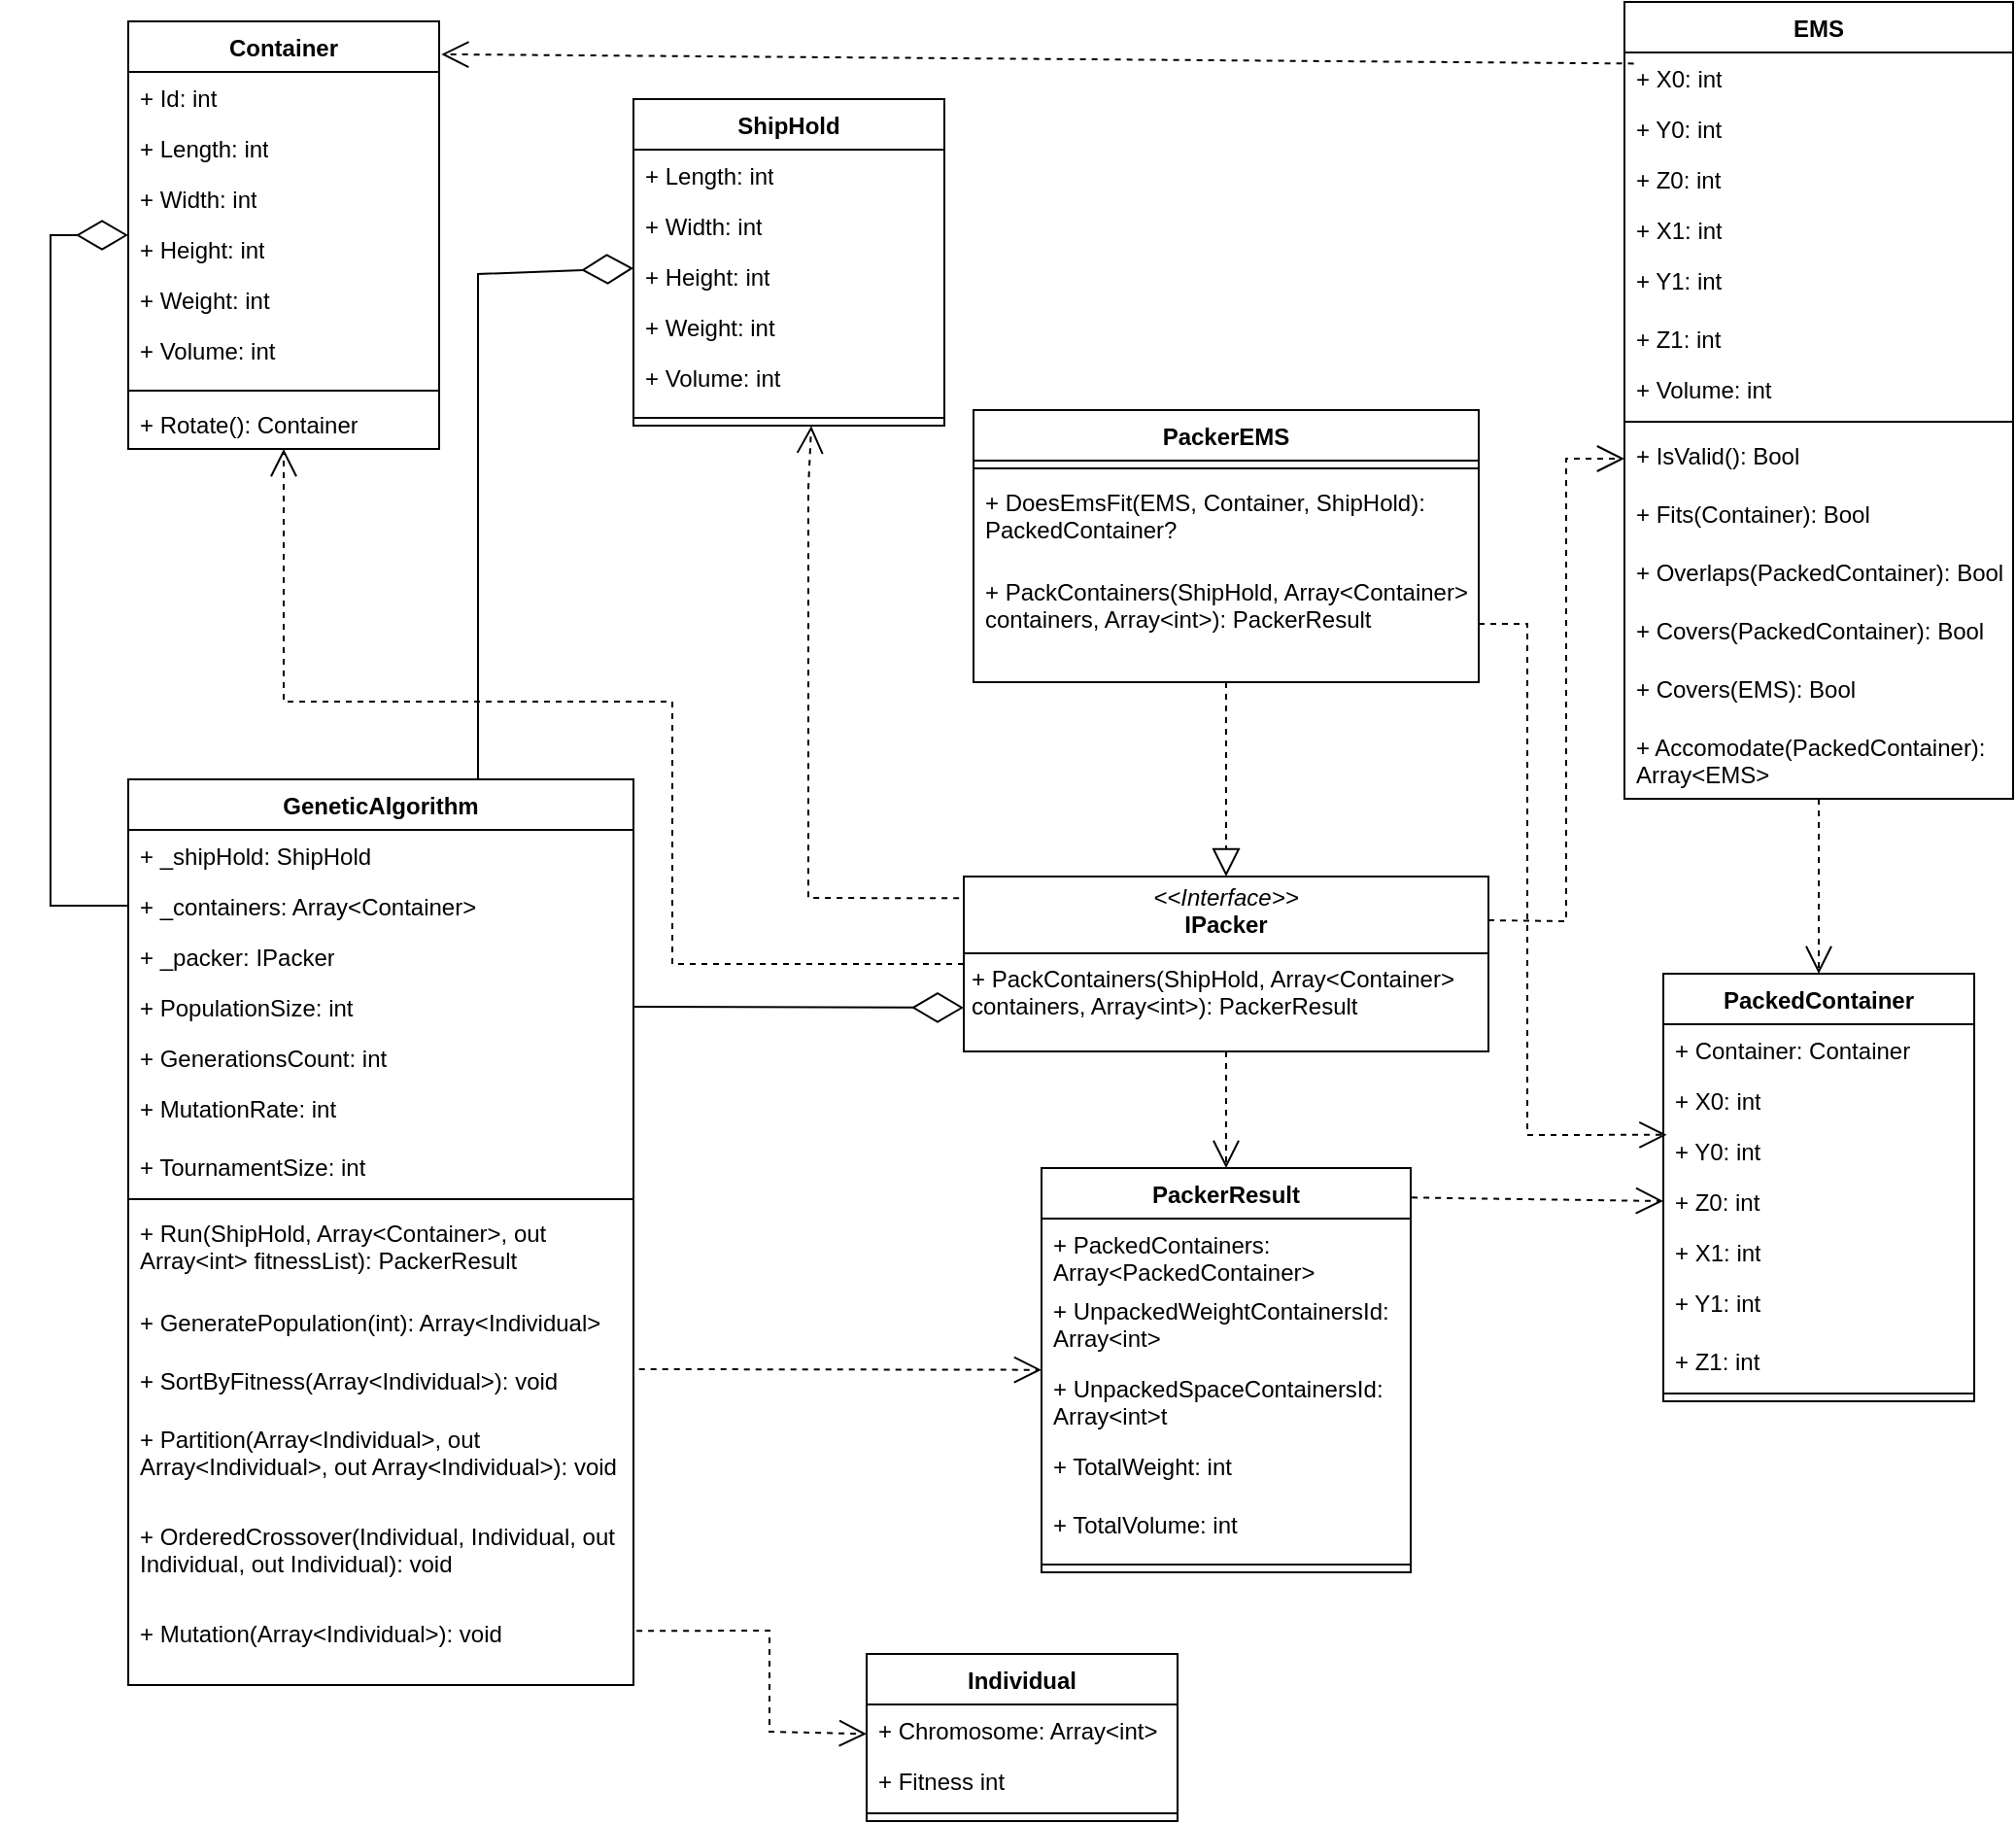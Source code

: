 <mxfile version="27.0.9">
  <diagram name="Страница — 1" id="rZgEU6Oxb_jQ2EEfX17r">
    <mxGraphModel dx="557" dy="1999" grid="1" gridSize="10" guides="1" tooltips="1" connect="1" arrows="1" fold="1" page="1" pageScale="1" pageWidth="827" pageHeight="1169" math="0" shadow="0">
      <root>
        <mxCell id="0" />
        <mxCell id="1" parent="0" />
        <mxCell id="XDgx9iKS9JSXJBqeUjqj-1" value="ShipHold" style="swimlane;fontStyle=1;align=center;verticalAlign=top;childLayout=stackLayout;horizontal=1;startSize=26;horizontalStack=0;resizeParent=1;resizeParentMax=0;resizeLast=0;collapsible=1;marginBottom=0;whiteSpace=wrap;html=1;" vertex="1" parent="1">
          <mxGeometry x="1410" y="-230" width="160" height="168" as="geometry" />
        </mxCell>
        <mxCell id="XDgx9iKS9JSXJBqeUjqj-2" value="+ Length: int" style="text;strokeColor=none;fillColor=none;align=left;verticalAlign=top;spacingLeft=4;spacingRight=4;overflow=hidden;rotatable=0;points=[[0,0.5],[1,0.5]];portConstraint=eastwest;whiteSpace=wrap;html=1;" vertex="1" parent="XDgx9iKS9JSXJBqeUjqj-1">
          <mxGeometry y="26" width="160" height="26" as="geometry" />
        </mxCell>
        <mxCell id="XDgx9iKS9JSXJBqeUjqj-15" value="+ Width: int" style="text;strokeColor=none;fillColor=none;align=left;verticalAlign=top;spacingLeft=4;spacingRight=4;overflow=hidden;rotatable=0;points=[[0,0.5],[1,0.5]];portConstraint=eastwest;whiteSpace=wrap;html=1;" vertex="1" parent="XDgx9iKS9JSXJBqeUjqj-1">
          <mxGeometry y="52" width="160" height="26" as="geometry" />
        </mxCell>
        <mxCell id="XDgx9iKS9JSXJBqeUjqj-16" value="+ Height: int" style="text;strokeColor=none;fillColor=none;align=left;verticalAlign=top;spacingLeft=4;spacingRight=4;overflow=hidden;rotatable=0;points=[[0,0.5],[1,0.5]];portConstraint=eastwest;whiteSpace=wrap;html=1;" vertex="1" parent="XDgx9iKS9JSXJBqeUjqj-1">
          <mxGeometry y="78" width="160" height="26" as="geometry" />
        </mxCell>
        <mxCell id="XDgx9iKS9JSXJBqeUjqj-18" value="+ Weight: int" style="text;strokeColor=none;fillColor=none;align=left;verticalAlign=top;spacingLeft=4;spacingRight=4;overflow=hidden;rotatable=0;points=[[0,0.5],[1,0.5]];portConstraint=eastwest;whiteSpace=wrap;html=1;" vertex="1" parent="XDgx9iKS9JSXJBqeUjqj-1">
          <mxGeometry y="104" width="160" height="26" as="geometry" />
        </mxCell>
        <mxCell id="XDgx9iKS9JSXJBqeUjqj-17" value="+ Volume: int" style="text;strokeColor=none;fillColor=none;align=left;verticalAlign=top;spacingLeft=4;spacingRight=4;overflow=hidden;rotatable=0;points=[[0,0.5],[1,0.5]];portConstraint=eastwest;whiteSpace=wrap;html=1;" vertex="1" parent="XDgx9iKS9JSXJBqeUjqj-1">
          <mxGeometry y="130" width="160" height="30" as="geometry" />
        </mxCell>
        <mxCell id="XDgx9iKS9JSXJBqeUjqj-3" value="" style="line;strokeWidth=1;fillColor=none;align=left;verticalAlign=middle;spacingTop=-1;spacingLeft=3;spacingRight=3;rotatable=0;labelPosition=right;points=[];portConstraint=eastwest;strokeColor=inherit;" vertex="1" parent="XDgx9iKS9JSXJBqeUjqj-1">
          <mxGeometry y="160" width="160" height="8" as="geometry" />
        </mxCell>
        <mxCell id="XDgx9iKS9JSXJBqeUjqj-19" value="Container" style="swimlane;fontStyle=1;align=center;verticalAlign=top;childLayout=stackLayout;horizontal=1;startSize=26;horizontalStack=0;resizeParent=1;resizeParentMax=0;resizeLast=0;collapsible=1;marginBottom=0;whiteSpace=wrap;html=1;" vertex="1" parent="1">
          <mxGeometry x="1150" y="-270" width="160" height="220" as="geometry" />
        </mxCell>
        <mxCell id="XDgx9iKS9JSXJBqeUjqj-27" value="+ Id: int" style="text;strokeColor=none;fillColor=none;align=left;verticalAlign=top;spacingLeft=4;spacingRight=4;overflow=hidden;rotatable=0;points=[[0,0.5],[1,0.5]];portConstraint=eastwest;whiteSpace=wrap;html=1;" vertex="1" parent="XDgx9iKS9JSXJBqeUjqj-19">
          <mxGeometry y="26" width="160" height="26" as="geometry" />
        </mxCell>
        <mxCell id="XDgx9iKS9JSXJBqeUjqj-20" value="+ Length: int" style="text;strokeColor=none;fillColor=none;align=left;verticalAlign=top;spacingLeft=4;spacingRight=4;overflow=hidden;rotatable=0;points=[[0,0.5],[1,0.5]];portConstraint=eastwest;whiteSpace=wrap;html=1;" vertex="1" parent="XDgx9iKS9JSXJBqeUjqj-19">
          <mxGeometry y="52" width="160" height="26" as="geometry" />
        </mxCell>
        <mxCell id="XDgx9iKS9JSXJBqeUjqj-21" value="+ Width: int" style="text;strokeColor=none;fillColor=none;align=left;verticalAlign=top;spacingLeft=4;spacingRight=4;overflow=hidden;rotatable=0;points=[[0,0.5],[1,0.5]];portConstraint=eastwest;whiteSpace=wrap;html=1;" vertex="1" parent="XDgx9iKS9JSXJBqeUjqj-19">
          <mxGeometry y="78" width="160" height="26" as="geometry" />
        </mxCell>
        <mxCell id="XDgx9iKS9JSXJBqeUjqj-22" value="+ Height: int" style="text;strokeColor=none;fillColor=none;align=left;verticalAlign=top;spacingLeft=4;spacingRight=4;overflow=hidden;rotatable=0;points=[[0,0.5],[1,0.5]];portConstraint=eastwest;whiteSpace=wrap;html=1;" vertex="1" parent="XDgx9iKS9JSXJBqeUjqj-19">
          <mxGeometry y="104" width="160" height="26" as="geometry" />
        </mxCell>
        <mxCell id="XDgx9iKS9JSXJBqeUjqj-23" value="+ Weight: int" style="text;strokeColor=none;fillColor=none;align=left;verticalAlign=top;spacingLeft=4;spacingRight=4;overflow=hidden;rotatable=0;points=[[0,0.5],[1,0.5]];portConstraint=eastwest;whiteSpace=wrap;html=1;" vertex="1" parent="XDgx9iKS9JSXJBqeUjqj-19">
          <mxGeometry y="130" width="160" height="26" as="geometry" />
        </mxCell>
        <mxCell id="XDgx9iKS9JSXJBqeUjqj-24" value="+ Volume: int" style="text;strokeColor=none;fillColor=none;align=left;verticalAlign=top;spacingLeft=4;spacingRight=4;overflow=hidden;rotatable=0;points=[[0,0.5],[1,0.5]];portConstraint=eastwest;whiteSpace=wrap;html=1;" vertex="1" parent="XDgx9iKS9JSXJBqeUjqj-19">
          <mxGeometry y="156" width="160" height="30" as="geometry" />
        </mxCell>
        <mxCell id="XDgx9iKS9JSXJBqeUjqj-25" value="" style="line;strokeWidth=1;fillColor=none;align=left;verticalAlign=middle;spacingTop=-1;spacingLeft=3;spacingRight=3;rotatable=0;labelPosition=right;points=[];portConstraint=eastwest;strokeColor=inherit;" vertex="1" parent="XDgx9iKS9JSXJBqeUjqj-19">
          <mxGeometry y="186" width="160" height="8" as="geometry" />
        </mxCell>
        <mxCell id="XDgx9iKS9JSXJBqeUjqj-26" value="+ Rotate(): Container" style="text;strokeColor=none;fillColor=none;align=left;verticalAlign=top;spacingLeft=4;spacingRight=4;overflow=hidden;rotatable=0;points=[[0,0.5],[1,0.5]];portConstraint=eastwest;whiteSpace=wrap;html=1;" vertex="1" parent="XDgx9iKS9JSXJBqeUjqj-19">
          <mxGeometry y="194" width="160" height="26" as="geometry" />
        </mxCell>
        <mxCell id="XDgx9iKS9JSXJBqeUjqj-28" value="Individual" style="swimlane;fontStyle=1;align=center;verticalAlign=top;childLayout=stackLayout;horizontal=1;startSize=26;horizontalStack=0;resizeParent=1;resizeParentMax=0;resizeLast=0;collapsible=1;marginBottom=0;whiteSpace=wrap;html=1;" vertex="1" parent="1">
          <mxGeometry x="1530" y="570" width="160" height="86" as="geometry" />
        </mxCell>
        <mxCell id="XDgx9iKS9JSXJBqeUjqj-29" value="+ Chromosome: Array&amp;lt;int&amp;gt;" style="text;strokeColor=none;fillColor=none;align=left;verticalAlign=top;spacingLeft=4;spacingRight=4;overflow=hidden;rotatable=0;points=[[0,0.5],[1,0.5]];portConstraint=eastwest;whiteSpace=wrap;html=1;" vertex="1" parent="XDgx9iKS9JSXJBqeUjqj-28">
          <mxGeometry y="26" width="160" height="26" as="geometry" />
        </mxCell>
        <mxCell id="XDgx9iKS9JSXJBqeUjqj-30" value="+ Fitness int" style="text;strokeColor=none;fillColor=none;align=left;verticalAlign=top;spacingLeft=4;spacingRight=4;overflow=hidden;rotatable=0;points=[[0,0.5],[1,0.5]];portConstraint=eastwest;whiteSpace=wrap;html=1;" vertex="1" parent="XDgx9iKS9JSXJBqeUjqj-28">
          <mxGeometry y="52" width="160" height="26" as="geometry" />
        </mxCell>
        <mxCell id="XDgx9iKS9JSXJBqeUjqj-34" value="" style="line;strokeWidth=1;fillColor=none;align=left;verticalAlign=middle;spacingTop=-1;spacingLeft=3;spacingRight=3;rotatable=0;labelPosition=right;points=[];portConstraint=eastwest;strokeColor=inherit;" vertex="1" parent="XDgx9iKS9JSXJBqeUjqj-28">
          <mxGeometry y="78" width="160" height="8" as="geometry" />
        </mxCell>
        <mxCell id="XDgx9iKS9JSXJBqeUjqj-36" value="PackedContainer" style="swimlane;fontStyle=1;align=center;verticalAlign=top;childLayout=stackLayout;horizontal=1;startSize=26;horizontalStack=0;resizeParent=1;resizeParentMax=0;resizeLast=0;collapsible=1;marginBottom=0;whiteSpace=wrap;html=1;" vertex="1" parent="1">
          <mxGeometry x="1940" y="220" width="160" height="220" as="geometry" />
        </mxCell>
        <mxCell id="XDgx9iKS9JSXJBqeUjqj-37" value="+ Container: Container" style="text;strokeColor=none;fillColor=none;align=left;verticalAlign=top;spacingLeft=4;spacingRight=4;overflow=hidden;rotatable=0;points=[[0,0.5],[1,0.5]];portConstraint=eastwest;whiteSpace=wrap;html=1;" vertex="1" parent="XDgx9iKS9JSXJBqeUjqj-36">
          <mxGeometry y="26" width="160" height="26" as="geometry" />
        </mxCell>
        <mxCell id="XDgx9iKS9JSXJBqeUjqj-38" value="+ X0: int" style="text;strokeColor=none;fillColor=none;align=left;verticalAlign=top;spacingLeft=4;spacingRight=4;overflow=hidden;rotatable=0;points=[[0,0.5],[1,0.5]];portConstraint=eastwest;whiteSpace=wrap;html=1;" vertex="1" parent="XDgx9iKS9JSXJBqeUjqj-36">
          <mxGeometry y="52" width="160" height="26" as="geometry" />
        </mxCell>
        <mxCell id="XDgx9iKS9JSXJBqeUjqj-39" value="+ Y0: int" style="text;strokeColor=none;fillColor=none;align=left;verticalAlign=top;spacingLeft=4;spacingRight=4;overflow=hidden;rotatable=0;points=[[0,0.5],[1,0.5]];portConstraint=eastwest;whiteSpace=wrap;html=1;" vertex="1" parent="XDgx9iKS9JSXJBqeUjqj-36">
          <mxGeometry y="78" width="160" height="26" as="geometry" />
        </mxCell>
        <mxCell id="XDgx9iKS9JSXJBqeUjqj-40" value="+ Z0: int" style="text;strokeColor=none;fillColor=none;align=left;verticalAlign=top;spacingLeft=4;spacingRight=4;overflow=hidden;rotatable=0;points=[[0,0.5],[1,0.5]];portConstraint=eastwest;whiteSpace=wrap;html=1;" vertex="1" parent="XDgx9iKS9JSXJBqeUjqj-36">
          <mxGeometry y="104" width="160" height="26" as="geometry" />
        </mxCell>
        <mxCell id="XDgx9iKS9JSXJBqeUjqj-41" value="+ X1: int" style="text;strokeColor=none;fillColor=none;align=left;verticalAlign=top;spacingLeft=4;spacingRight=4;overflow=hidden;rotatable=0;points=[[0,0.5],[1,0.5]];portConstraint=eastwest;whiteSpace=wrap;html=1;" vertex="1" parent="XDgx9iKS9JSXJBqeUjqj-36">
          <mxGeometry y="130" width="160" height="26" as="geometry" />
        </mxCell>
        <mxCell id="XDgx9iKS9JSXJBqeUjqj-42" value="+ Y1: int" style="text;strokeColor=none;fillColor=none;align=left;verticalAlign=top;spacingLeft=4;spacingRight=4;overflow=hidden;rotatable=0;points=[[0,0.5],[1,0.5]];portConstraint=eastwest;whiteSpace=wrap;html=1;" vertex="1" parent="XDgx9iKS9JSXJBqeUjqj-36">
          <mxGeometry y="156" width="160" height="30" as="geometry" />
        </mxCell>
        <mxCell id="XDgx9iKS9JSXJBqeUjqj-45" value="+ Z1: int" style="text;strokeColor=none;fillColor=none;align=left;verticalAlign=top;spacingLeft=4;spacingRight=4;overflow=hidden;rotatable=0;points=[[0,0.5],[1,0.5]];portConstraint=eastwest;whiteSpace=wrap;html=1;" vertex="1" parent="XDgx9iKS9JSXJBqeUjqj-36">
          <mxGeometry y="186" width="160" height="26" as="geometry" />
        </mxCell>
        <mxCell id="XDgx9iKS9JSXJBqeUjqj-43" value="" style="line;strokeWidth=1;fillColor=none;align=left;verticalAlign=middle;spacingTop=-1;spacingLeft=3;spacingRight=3;rotatable=0;labelPosition=right;points=[];portConstraint=eastwest;strokeColor=inherit;" vertex="1" parent="XDgx9iKS9JSXJBqeUjqj-36">
          <mxGeometry y="212" width="160" height="8" as="geometry" />
        </mxCell>
        <mxCell id="XDgx9iKS9JSXJBqeUjqj-46" value="EMS" style="swimlane;fontStyle=1;align=center;verticalAlign=top;childLayout=stackLayout;horizontal=1;startSize=26;horizontalStack=0;resizeParent=1;resizeParentMax=0;resizeLast=0;collapsible=1;marginBottom=0;whiteSpace=wrap;html=1;" vertex="1" parent="1">
          <mxGeometry x="1920" y="-280" width="200" height="410" as="geometry" />
        </mxCell>
        <mxCell id="XDgx9iKS9JSXJBqeUjqj-48" value="+ X0: int" style="text;strokeColor=none;fillColor=none;align=left;verticalAlign=top;spacingLeft=4;spacingRight=4;overflow=hidden;rotatable=0;points=[[0,0.5],[1,0.5]];portConstraint=eastwest;whiteSpace=wrap;html=1;" vertex="1" parent="XDgx9iKS9JSXJBqeUjqj-46">
          <mxGeometry y="26" width="200" height="26" as="geometry" />
        </mxCell>
        <mxCell id="XDgx9iKS9JSXJBqeUjqj-49" value="+ Y0: int" style="text;strokeColor=none;fillColor=none;align=left;verticalAlign=top;spacingLeft=4;spacingRight=4;overflow=hidden;rotatable=0;points=[[0,0.5],[1,0.5]];portConstraint=eastwest;whiteSpace=wrap;html=1;" vertex="1" parent="XDgx9iKS9JSXJBqeUjqj-46">
          <mxGeometry y="52" width="200" height="26" as="geometry" />
        </mxCell>
        <mxCell id="XDgx9iKS9JSXJBqeUjqj-50" value="+ Z0: int" style="text;strokeColor=none;fillColor=none;align=left;verticalAlign=top;spacingLeft=4;spacingRight=4;overflow=hidden;rotatable=0;points=[[0,0.5],[1,0.5]];portConstraint=eastwest;whiteSpace=wrap;html=1;" vertex="1" parent="XDgx9iKS9JSXJBqeUjqj-46">
          <mxGeometry y="78" width="200" height="26" as="geometry" />
        </mxCell>
        <mxCell id="XDgx9iKS9JSXJBqeUjqj-51" value="+ X1: int" style="text;strokeColor=none;fillColor=none;align=left;verticalAlign=top;spacingLeft=4;spacingRight=4;overflow=hidden;rotatable=0;points=[[0,0.5],[1,0.5]];portConstraint=eastwest;whiteSpace=wrap;html=1;" vertex="1" parent="XDgx9iKS9JSXJBqeUjqj-46">
          <mxGeometry y="104" width="200" height="26" as="geometry" />
        </mxCell>
        <mxCell id="XDgx9iKS9JSXJBqeUjqj-52" value="+ Y1: int" style="text;strokeColor=none;fillColor=none;align=left;verticalAlign=top;spacingLeft=4;spacingRight=4;overflow=hidden;rotatable=0;points=[[0,0.5],[1,0.5]];portConstraint=eastwest;whiteSpace=wrap;html=1;" vertex="1" parent="XDgx9iKS9JSXJBqeUjqj-46">
          <mxGeometry y="130" width="200" height="30" as="geometry" />
        </mxCell>
        <mxCell id="XDgx9iKS9JSXJBqeUjqj-53" value="+ Z1: int" style="text;strokeColor=none;fillColor=none;align=left;verticalAlign=top;spacingLeft=4;spacingRight=4;overflow=hidden;rotatable=0;points=[[0,0.5],[1,0.5]];portConstraint=eastwest;whiteSpace=wrap;html=1;" vertex="1" parent="XDgx9iKS9JSXJBqeUjqj-46">
          <mxGeometry y="160" width="200" height="26" as="geometry" />
        </mxCell>
        <mxCell id="XDgx9iKS9JSXJBqeUjqj-47" value="+ Volume: int" style="text;strokeColor=none;fillColor=none;align=left;verticalAlign=top;spacingLeft=4;spacingRight=4;overflow=hidden;rotatable=0;points=[[0,0.5],[1,0.5]];portConstraint=eastwest;whiteSpace=wrap;html=1;" vertex="1" parent="XDgx9iKS9JSXJBqeUjqj-46">
          <mxGeometry y="186" width="200" height="26" as="geometry" />
        </mxCell>
        <mxCell id="XDgx9iKS9JSXJBqeUjqj-54" value="" style="line;strokeWidth=1;fillColor=none;align=left;verticalAlign=middle;spacingTop=-1;spacingLeft=3;spacingRight=3;rotatable=0;labelPosition=right;points=[];portConstraint=eastwest;strokeColor=inherit;" vertex="1" parent="XDgx9iKS9JSXJBqeUjqj-46">
          <mxGeometry y="212" width="200" height="8" as="geometry" />
        </mxCell>
        <mxCell id="XDgx9iKS9JSXJBqeUjqj-55" value="+ IsValid(): Bool" style="text;strokeColor=none;fillColor=none;align=left;verticalAlign=top;spacingLeft=4;spacingRight=4;overflow=hidden;rotatable=0;points=[[0,0.5],[1,0.5]];portConstraint=eastwest;whiteSpace=wrap;html=1;" vertex="1" parent="XDgx9iKS9JSXJBqeUjqj-46">
          <mxGeometry y="220" width="200" height="30" as="geometry" />
        </mxCell>
        <mxCell id="XDgx9iKS9JSXJBqeUjqj-56" value="+ Fits(Container): Bool" style="text;strokeColor=none;fillColor=none;align=left;verticalAlign=top;spacingLeft=4;spacingRight=4;overflow=hidden;rotatable=0;points=[[0,0.5],[1,0.5]];portConstraint=eastwest;whiteSpace=wrap;html=1;" vertex="1" parent="XDgx9iKS9JSXJBqeUjqj-46">
          <mxGeometry y="250" width="200" height="30" as="geometry" />
        </mxCell>
        <mxCell id="XDgx9iKS9JSXJBqeUjqj-58" value="+ Overlaps(PackedContainer): Bool" style="text;strokeColor=none;fillColor=none;align=left;verticalAlign=top;spacingLeft=4;spacingRight=4;overflow=hidden;rotatable=0;points=[[0,0.5],[1,0.5]];portConstraint=eastwest;whiteSpace=wrap;html=1;" vertex="1" parent="XDgx9iKS9JSXJBqeUjqj-46">
          <mxGeometry y="280" width="200" height="30" as="geometry" />
        </mxCell>
        <mxCell id="XDgx9iKS9JSXJBqeUjqj-60" value="+ Covers(PackedContainer): Bool" style="text;strokeColor=none;fillColor=none;align=left;verticalAlign=top;spacingLeft=4;spacingRight=4;overflow=hidden;rotatable=0;points=[[0,0.5],[1,0.5]];portConstraint=eastwest;whiteSpace=wrap;html=1;" vertex="1" parent="XDgx9iKS9JSXJBqeUjqj-46">
          <mxGeometry y="310" width="200" height="30" as="geometry" />
        </mxCell>
        <mxCell id="XDgx9iKS9JSXJBqeUjqj-59" value="+ Covers(EMS): Bool" style="text;strokeColor=none;fillColor=none;align=left;verticalAlign=top;spacingLeft=4;spacingRight=4;overflow=hidden;rotatable=0;points=[[0,0.5],[1,0.5]];portConstraint=eastwest;whiteSpace=wrap;html=1;" vertex="1" parent="XDgx9iKS9JSXJBqeUjqj-46">
          <mxGeometry y="340" width="200" height="30" as="geometry" />
        </mxCell>
        <mxCell id="XDgx9iKS9JSXJBqeUjqj-61" value="+ Accomodate(PackedContainer): Array&amp;lt;EMS&amp;gt;" style="text;strokeColor=none;fillColor=none;align=left;verticalAlign=top;spacingLeft=4;spacingRight=4;overflow=hidden;rotatable=0;points=[[0,0.5],[1,0.5]];portConstraint=eastwest;whiteSpace=wrap;html=1;" vertex="1" parent="XDgx9iKS9JSXJBqeUjqj-46">
          <mxGeometry y="370" width="200" height="40" as="geometry" />
        </mxCell>
        <mxCell id="XDgx9iKS9JSXJBqeUjqj-62" value="PackerResult" style="swimlane;fontStyle=1;align=center;verticalAlign=top;childLayout=stackLayout;horizontal=1;startSize=26;horizontalStack=0;resizeParent=1;resizeParentMax=0;resizeLast=0;collapsible=1;marginBottom=0;whiteSpace=wrap;html=1;" vertex="1" parent="1">
          <mxGeometry x="1620" y="320" width="190" height="208" as="geometry" />
        </mxCell>
        <mxCell id="XDgx9iKS9JSXJBqeUjqj-63" value="+ PackedContainers: Array&amp;lt;PackedContainer&amp;gt;" style="text;strokeColor=none;fillColor=none;align=left;verticalAlign=top;spacingLeft=4;spacingRight=4;overflow=hidden;rotatable=0;points=[[0,0.5],[1,0.5]];portConstraint=eastwest;whiteSpace=wrap;html=1;" vertex="1" parent="XDgx9iKS9JSXJBqeUjqj-62">
          <mxGeometry y="26" width="190" height="34" as="geometry" />
        </mxCell>
        <mxCell id="XDgx9iKS9JSXJBqeUjqj-64" value="+ UnpackedWeightContainersId: Array&amp;lt;int&amp;gt;" style="text;strokeColor=none;fillColor=none;align=left;verticalAlign=top;spacingLeft=4;spacingRight=4;overflow=hidden;rotatable=0;points=[[0,0.5],[1,0.5]];portConstraint=eastwest;whiteSpace=wrap;html=1;" vertex="1" parent="XDgx9iKS9JSXJBqeUjqj-62">
          <mxGeometry y="60" width="190" height="40" as="geometry" />
        </mxCell>
        <mxCell id="XDgx9iKS9JSXJBqeUjqj-65" value="+ UnpackedSpaceContainersId: Array&amp;lt;int&amp;gt;t" style="text;strokeColor=none;fillColor=none;align=left;verticalAlign=top;spacingLeft=4;spacingRight=4;overflow=hidden;rotatable=0;points=[[0,0.5],[1,0.5]];portConstraint=eastwest;whiteSpace=wrap;html=1;" vertex="1" parent="XDgx9iKS9JSXJBqeUjqj-62">
          <mxGeometry y="100" width="190" height="40" as="geometry" />
        </mxCell>
        <mxCell id="XDgx9iKS9JSXJBqeUjqj-66" value="+ TotalWeight: int" style="text;strokeColor=none;fillColor=none;align=left;verticalAlign=top;spacingLeft=4;spacingRight=4;overflow=hidden;rotatable=0;points=[[0,0.5],[1,0.5]];portConstraint=eastwest;whiteSpace=wrap;html=1;" vertex="1" parent="XDgx9iKS9JSXJBqeUjqj-62">
          <mxGeometry y="140" width="190" height="30" as="geometry" />
        </mxCell>
        <mxCell id="XDgx9iKS9JSXJBqeUjqj-67" value="+ TotalVolume: int" style="text;strokeColor=none;fillColor=none;align=left;verticalAlign=top;spacingLeft=4;spacingRight=4;overflow=hidden;rotatable=0;points=[[0,0.5],[1,0.5]];portConstraint=eastwest;whiteSpace=wrap;html=1;" vertex="1" parent="XDgx9iKS9JSXJBqeUjqj-62">
          <mxGeometry y="170" width="190" height="30" as="geometry" />
        </mxCell>
        <mxCell id="XDgx9iKS9JSXJBqeUjqj-68" value="" style="line;strokeWidth=1;fillColor=none;align=left;verticalAlign=middle;spacingTop=-1;spacingLeft=3;spacingRight=3;rotatable=0;labelPosition=right;points=[];portConstraint=eastwest;strokeColor=inherit;" vertex="1" parent="XDgx9iKS9JSXJBqeUjqj-62">
          <mxGeometry y="200" width="190" height="8" as="geometry" />
        </mxCell>
        <mxCell id="XDgx9iKS9JSXJBqeUjqj-70" value="PackerEMS" style="swimlane;fontStyle=1;align=center;verticalAlign=top;childLayout=stackLayout;horizontal=1;startSize=26;horizontalStack=0;resizeParent=1;resizeParentMax=0;resizeLast=0;collapsible=1;marginBottom=0;whiteSpace=wrap;html=1;" vertex="1" parent="1">
          <mxGeometry x="1585" y="-70" width="260" height="140" as="geometry" />
        </mxCell>
        <mxCell id="XDgx9iKS9JSXJBqeUjqj-78" value="" style="line;strokeWidth=1;fillColor=none;align=left;verticalAlign=middle;spacingTop=-1;spacingLeft=3;spacingRight=3;rotatable=0;labelPosition=right;points=[];portConstraint=eastwest;strokeColor=inherit;" vertex="1" parent="XDgx9iKS9JSXJBqeUjqj-70">
          <mxGeometry y="26" width="260" height="8" as="geometry" />
        </mxCell>
        <mxCell id="XDgx9iKS9JSXJBqeUjqj-79" value="+ DoesEmsFit(EMS, Container, ShipHold): PackedContainer?" style="text;strokeColor=none;fillColor=none;align=left;verticalAlign=top;spacingLeft=4;spacingRight=4;overflow=hidden;rotatable=0;points=[[0,0.5],[1,0.5]];portConstraint=eastwest;whiteSpace=wrap;html=1;" vertex="1" parent="XDgx9iKS9JSXJBqeUjqj-70">
          <mxGeometry y="34" width="260" height="46" as="geometry" />
        </mxCell>
        <mxCell id="XDgx9iKS9JSXJBqeUjqj-84" value="+ PackContainers(ShipHold, Array&amp;lt;Container&amp;gt; containers, Array&amp;lt;int&amp;gt;): PackerResult" style="text;strokeColor=none;fillColor=none;align=left;verticalAlign=top;spacingLeft=4;spacingRight=4;overflow=hidden;rotatable=0;points=[[0,0.5],[1,0.5]];portConstraint=eastwest;whiteSpace=wrap;html=1;" vertex="1" parent="XDgx9iKS9JSXJBqeUjqj-70">
          <mxGeometry y="80" width="260" height="60" as="geometry" />
        </mxCell>
        <mxCell id="XDgx9iKS9JSXJBqeUjqj-85" value="&lt;p style=&quot;margin:0px;margin-top:4px;text-align:center;&quot;&gt;&lt;i&gt;&amp;lt;&amp;lt;Interface&amp;gt;&amp;gt;&lt;/i&gt;&lt;br&gt;&lt;b&gt;IPacker&lt;/b&gt;&lt;/p&gt;&lt;hr size=&quot;1&quot; style=&quot;border-style:solid;&quot;&gt;&lt;p style=&quot;margin:0px;margin-left:4px;&quot;&gt;+ PackContainers(ShipHold, Array&amp;lt;Container&amp;gt; containers, Array&amp;lt;int&amp;gt;): PackerResult&lt;br&gt;&lt;/p&gt;" style="verticalAlign=top;align=left;overflow=fill;html=1;whiteSpace=wrap;" vertex="1" parent="1">
          <mxGeometry x="1580" y="170" width="270" height="90" as="geometry" />
        </mxCell>
        <mxCell id="XDgx9iKS9JSXJBqeUjqj-88" value="GeneticAlgorithm" style="swimlane;fontStyle=1;align=center;verticalAlign=top;childLayout=stackLayout;horizontal=1;startSize=26;horizontalStack=0;resizeParent=1;resizeParentMax=0;resizeLast=0;collapsible=1;marginBottom=0;whiteSpace=wrap;html=1;" vertex="1" parent="1">
          <mxGeometry x="1150" y="120" width="260" height="466" as="geometry" />
        </mxCell>
        <mxCell id="XDgx9iKS9JSXJBqeUjqj-89" value="+ _shipHold: ShipHold" style="text;strokeColor=none;fillColor=none;align=left;verticalAlign=top;spacingLeft=4;spacingRight=4;overflow=hidden;rotatable=0;points=[[0,0.5],[1,0.5]];portConstraint=eastwest;whiteSpace=wrap;html=1;" vertex="1" parent="XDgx9iKS9JSXJBqeUjqj-88">
          <mxGeometry y="26" width="260" height="26" as="geometry" />
        </mxCell>
        <mxCell id="XDgx9iKS9JSXJBqeUjqj-90" value="+ _containers: Array&amp;lt;Container&amp;gt;" style="text;strokeColor=none;fillColor=none;align=left;verticalAlign=top;spacingLeft=4;spacingRight=4;overflow=hidden;rotatable=0;points=[[0,0.5],[1,0.5]];portConstraint=eastwest;whiteSpace=wrap;html=1;" vertex="1" parent="XDgx9iKS9JSXJBqeUjqj-88">
          <mxGeometry y="52" width="260" height="26" as="geometry" />
        </mxCell>
        <mxCell id="XDgx9iKS9JSXJBqeUjqj-108" value="+ _packer: IPacker" style="text;strokeColor=none;fillColor=none;align=left;verticalAlign=top;spacingLeft=4;spacingRight=4;overflow=hidden;rotatable=0;points=[[0,0.5],[1,0.5]];portConstraint=eastwest;whiteSpace=wrap;html=1;" vertex="1" parent="XDgx9iKS9JSXJBqeUjqj-88">
          <mxGeometry y="78" width="260" height="26" as="geometry" />
        </mxCell>
        <mxCell id="XDgx9iKS9JSXJBqeUjqj-91" value="+ PopulationSize: int" style="text;strokeColor=none;fillColor=none;align=left;verticalAlign=top;spacingLeft=4;spacingRight=4;overflow=hidden;rotatable=0;points=[[0,0.5],[1,0.5]];portConstraint=eastwest;whiteSpace=wrap;html=1;" vertex="1" parent="XDgx9iKS9JSXJBqeUjqj-88">
          <mxGeometry y="104" width="260" height="26" as="geometry" />
        </mxCell>
        <mxCell id="XDgx9iKS9JSXJBqeUjqj-92" value="+ GenerationsCount: int" style="text;strokeColor=none;fillColor=none;align=left;verticalAlign=top;spacingLeft=4;spacingRight=4;overflow=hidden;rotatable=0;points=[[0,0.5],[1,0.5]];portConstraint=eastwest;whiteSpace=wrap;html=1;" vertex="1" parent="XDgx9iKS9JSXJBqeUjqj-88">
          <mxGeometry y="130" width="260" height="26" as="geometry" />
        </mxCell>
        <mxCell id="XDgx9iKS9JSXJBqeUjqj-93" value="+ MutationRate: int" style="text;strokeColor=none;fillColor=none;align=left;verticalAlign=top;spacingLeft=4;spacingRight=4;overflow=hidden;rotatable=0;points=[[0,0.5],[1,0.5]];portConstraint=eastwest;whiteSpace=wrap;html=1;" vertex="1" parent="XDgx9iKS9JSXJBqeUjqj-88">
          <mxGeometry y="156" width="260" height="30" as="geometry" />
        </mxCell>
        <mxCell id="XDgx9iKS9JSXJBqeUjqj-94" value="+ TournamentSize: int" style="text;strokeColor=none;fillColor=none;align=left;verticalAlign=top;spacingLeft=4;spacingRight=4;overflow=hidden;rotatable=0;points=[[0,0.5],[1,0.5]];portConstraint=eastwest;whiteSpace=wrap;html=1;" vertex="1" parent="XDgx9iKS9JSXJBqeUjqj-88">
          <mxGeometry y="186" width="260" height="26" as="geometry" />
        </mxCell>
        <mxCell id="XDgx9iKS9JSXJBqeUjqj-96" value="" style="line;strokeWidth=1;fillColor=none;align=left;verticalAlign=middle;spacingTop=-1;spacingLeft=3;spacingRight=3;rotatable=0;labelPosition=right;points=[];portConstraint=eastwest;strokeColor=inherit;" vertex="1" parent="XDgx9iKS9JSXJBqeUjqj-88">
          <mxGeometry y="212" width="260" height="8" as="geometry" />
        </mxCell>
        <mxCell id="XDgx9iKS9JSXJBqeUjqj-97" value="+ Run(ShipHold, Array&amp;lt;Container&amp;gt;, out Array&amp;lt;int&amp;gt; fitnessList): PackerResult" style="text;strokeColor=none;fillColor=none;align=left;verticalAlign=top;spacingLeft=4;spacingRight=4;overflow=hidden;rotatable=0;points=[[0,0.5],[1,0.5]];portConstraint=eastwest;whiteSpace=wrap;html=1;" vertex="1" parent="XDgx9iKS9JSXJBqeUjqj-88">
          <mxGeometry y="220" width="260" height="46" as="geometry" />
        </mxCell>
        <mxCell id="XDgx9iKS9JSXJBqeUjqj-98" value="+ GeneratePopulation(int): Array&amp;lt;Individual&amp;gt;" style="text;strokeColor=none;fillColor=none;align=left;verticalAlign=top;spacingLeft=4;spacingRight=4;overflow=hidden;rotatable=0;points=[[0,0.5],[1,0.5]];portConstraint=eastwest;whiteSpace=wrap;html=1;" vertex="1" parent="XDgx9iKS9JSXJBqeUjqj-88">
          <mxGeometry y="266" width="260" height="30" as="geometry" />
        </mxCell>
        <mxCell id="XDgx9iKS9JSXJBqeUjqj-99" value="+ SortByFitness(Array&amp;lt;Individual&amp;gt;): void" style="text;strokeColor=none;fillColor=none;align=left;verticalAlign=top;spacingLeft=4;spacingRight=4;overflow=hidden;rotatable=0;points=[[0,0.5],[1,0.5]];portConstraint=eastwest;whiteSpace=wrap;html=1;" vertex="1" parent="XDgx9iKS9JSXJBqeUjqj-88">
          <mxGeometry y="296" width="260" height="30" as="geometry" />
        </mxCell>
        <mxCell id="XDgx9iKS9JSXJBqeUjqj-100" value="+ Partition(Array&amp;lt;Individual&amp;gt;, out Array&amp;lt;Individual&amp;gt;, out Array&amp;lt;Individual&amp;gt;): void" style="text;strokeColor=none;fillColor=none;align=left;verticalAlign=top;spacingLeft=4;spacingRight=4;overflow=hidden;rotatable=0;points=[[0,0.5],[1,0.5]];portConstraint=eastwest;whiteSpace=wrap;html=1;" vertex="1" parent="XDgx9iKS9JSXJBqeUjqj-88">
          <mxGeometry y="326" width="260" height="50" as="geometry" />
        </mxCell>
        <mxCell id="XDgx9iKS9JSXJBqeUjqj-101" value="+ OrderedCrossover(Individual, Individual, out Individual, out Individual): void" style="text;strokeColor=none;fillColor=none;align=left;verticalAlign=top;spacingLeft=4;spacingRight=4;overflow=hidden;rotatable=0;points=[[0,0.5],[1,0.5]];portConstraint=eastwest;whiteSpace=wrap;html=1;" vertex="1" parent="XDgx9iKS9JSXJBqeUjqj-88">
          <mxGeometry y="376" width="260" height="50" as="geometry" />
        </mxCell>
        <mxCell id="XDgx9iKS9JSXJBqeUjqj-102" value="+ Mutation(Array&amp;lt;Individual&amp;gt;): void" style="text;strokeColor=none;fillColor=none;align=left;verticalAlign=top;spacingLeft=4;spacingRight=4;overflow=hidden;rotatable=0;points=[[0,0.5],[1,0.5]];portConstraint=eastwest;whiteSpace=wrap;html=1;" vertex="1" parent="XDgx9iKS9JSXJBqeUjqj-88">
          <mxGeometry y="426" width="260" height="40" as="geometry" />
        </mxCell>
        <mxCell id="XDgx9iKS9JSXJBqeUjqj-103" value="" style="endArrow=diamondThin;endFill=0;endSize=24;html=1;rounded=0;" edge="1" parent="1" source="XDgx9iKS9JSXJBqeUjqj-88" target="XDgx9iKS9JSXJBqeUjqj-1">
          <mxGeometry width="160" relative="1" as="geometry">
            <mxPoint x="800" y="350" as="sourcePoint" />
            <mxPoint x="810" y="140" as="targetPoint" />
            <Array as="points">
              <mxPoint x="1330" y="120" />
              <mxPoint x="1330" y="-140" />
            </Array>
          </mxGeometry>
        </mxCell>
        <mxCell id="XDgx9iKS9JSXJBqeUjqj-104" value="" style="endArrow=diamondThin;endFill=0;endSize=24;html=1;rounded=0;exitX=0;exitY=0.5;exitDx=0;exitDy=0;" edge="1" parent="1" source="XDgx9iKS9JSXJBqeUjqj-90" target="XDgx9iKS9JSXJBqeUjqj-19">
          <mxGeometry width="160" relative="1" as="geometry">
            <mxPoint x="940" y="300" as="sourcePoint" />
            <mxPoint x="550" y="302" as="targetPoint" />
            <Array as="points">
              <mxPoint x="1110" y="185" />
              <mxPoint x="1110" y="-160" />
            </Array>
          </mxGeometry>
        </mxCell>
        <mxCell id="XDgx9iKS9JSXJBqeUjqj-105" value="" style="endArrow=open;endSize=12;dashed=1;html=1;rounded=0;exitX=1.006;exitY=0.304;exitDx=0;exitDy=0;exitPerimeter=0;" edge="1" parent="1" source="XDgx9iKS9JSXJBqeUjqj-102" target="XDgx9iKS9JSXJBqeUjqj-28">
          <mxGeometry width="160" relative="1" as="geometry">
            <mxPoint x="910" y="350" as="sourcePoint" />
            <mxPoint x="1070" y="350" as="targetPoint" />
            <Array as="points">
              <mxPoint x="1480" y="558" />
              <mxPoint x="1480" y="610" />
            </Array>
          </mxGeometry>
        </mxCell>
        <mxCell id="XDgx9iKS9JSXJBqeUjqj-106" value="" style="endArrow=open;endSize=12;dashed=1;html=1;rounded=0;exitX=1.011;exitY=0.249;exitDx=0;exitDy=0;exitPerimeter=0;" edge="1" parent="1" source="XDgx9iKS9JSXJBqeUjqj-99" target="XDgx9iKS9JSXJBqeUjqj-62">
          <mxGeometry width="160" relative="1" as="geometry">
            <mxPoint x="1430" y="440" as="sourcePoint" />
            <mxPoint x="1470" y="650" as="targetPoint" />
            <Array as="points" />
          </mxGeometry>
        </mxCell>
        <mxCell id="XDgx9iKS9JSXJBqeUjqj-107" value="" style="endArrow=block;dashed=1;endFill=0;endSize=12;html=1;rounded=0;" edge="1" parent="1" source="XDgx9iKS9JSXJBqeUjqj-70" target="XDgx9iKS9JSXJBqeUjqj-85">
          <mxGeometry width="160" relative="1" as="geometry">
            <mxPoint x="1690" y="310" as="sourcePoint" />
            <mxPoint x="1850" y="310" as="targetPoint" />
          </mxGeometry>
        </mxCell>
        <mxCell id="XDgx9iKS9JSXJBqeUjqj-109" value="" style="endArrow=diamondThin;endFill=0;endSize=24;html=1;rounded=0;entryX=0;entryY=0.75;entryDx=0;entryDy=0;exitX=1;exitY=0.5;exitDx=0;exitDy=0;" edge="1" parent="1" source="XDgx9iKS9JSXJBqeUjqj-91" target="XDgx9iKS9JSXJBqeUjqj-85">
          <mxGeometry width="160" relative="1" as="geometry">
            <mxPoint x="1630" y="293" as="sourcePoint" />
            <mxPoint x="1370" y="60" as="targetPoint" />
          </mxGeometry>
        </mxCell>
        <mxCell id="XDgx9iKS9JSXJBqeUjqj-110" value="" style="endArrow=open;endSize=12;dashed=1;html=1;rounded=0;exitX=0;exitY=0.5;exitDx=0;exitDy=0;" edge="1" parent="1" source="XDgx9iKS9JSXJBqeUjqj-85" target="XDgx9iKS9JSXJBqeUjqj-19">
          <mxGeometry width="160" relative="1" as="geometry">
            <mxPoint x="1510" y="190" as="sourcePoint" />
            <mxPoint x="1230" y="-40" as="targetPoint" />
            <Array as="points">
              <mxPoint x="1430" y="215" />
              <mxPoint x="1430" y="80" />
              <mxPoint x="1230" y="80" />
            </Array>
          </mxGeometry>
        </mxCell>
        <mxCell id="XDgx9iKS9JSXJBqeUjqj-111" value="" style="endArrow=open;endSize=12;dashed=1;html=1;rounded=0;exitX=-0.009;exitY=0.124;exitDx=0;exitDy=0;exitPerimeter=0;entryX=0.572;entryY=1.018;entryDx=0;entryDy=0;entryPerimeter=0;" edge="1" parent="1" source="XDgx9iKS9JSXJBqeUjqj-85" target="XDgx9iKS9JSXJBqeUjqj-3">
          <mxGeometry width="160" relative="1" as="geometry">
            <mxPoint x="1520" y="-90" as="sourcePoint" />
            <mxPoint x="1490" y="-10" as="targetPoint" />
            <Array as="points">
              <mxPoint x="1500" y="181" />
              <mxPoint x="1500" y="-30" />
            </Array>
          </mxGeometry>
        </mxCell>
        <mxCell id="XDgx9iKS9JSXJBqeUjqj-112" value="" style="endArrow=open;endSize=12;dashed=1;html=1;rounded=0;" edge="1" parent="1" source="XDgx9iKS9JSXJBqeUjqj-85" target="XDgx9iKS9JSXJBqeUjqj-62">
          <mxGeometry width="160" relative="1" as="geometry">
            <mxPoint x="1600" y="420" as="sourcePoint" />
            <mxPoint x="1825" y="588" as="targetPoint" />
          </mxGeometry>
        </mxCell>
        <mxCell id="XDgx9iKS9JSXJBqeUjqj-114" value="" style="endArrow=open;endSize=12;dashed=1;html=1;rounded=0;exitX=1;exitY=0.5;exitDx=0;exitDy=0;entryX=0.011;entryY=1.188;entryDx=0;entryDy=0;entryPerimeter=0;" edge="1" parent="1" source="XDgx9iKS9JSXJBqeUjqj-84" target="XDgx9iKS9JSXJBqeUjqj-38">
          <mxGeometry width="160" relative="1" as="geometry">
            <mxPoint x="1900" y="130" as="sourcePoint" />
            <mxPoint x="2125" y="298" as="targetPoint" />
            <Array as="points">
              <mxPoint x="1870" y="40" />
              <mxPoint x="1870" y="303" />
            </Array>
          </mxGeometry>
        </mxCell>
        <mxCell id="XDgx9iKS9JSXJBqeUjqj-115" value="" style="endArrow=open;endSize=12;dashed=1;html=1;rounded=0;exitX=0.024;exitY=0.219;exitDx=0;exitDy=0;exitPerimeter=0;entryX=1.007;entryY=0.077;entryDx=0;entryDy=0;entryPerimeter=0;" edge="1" parent="1" source="XDgx9iKS9JSXJBqeUjqj-48" target="XDgx9iKS9JSXJBqeUjqj-19">
          <mxGeometry width="160" relative="1" as="geometry">
            <mxPoint x="1760" y="-210" as="sourcePoint" />
            <mxPoint x="1640" y="-180" as="targetPoint" />
          </mxGeometry>
        </mxCell>
        <mxCell id="XDgx9iKS9JSXJBqeUjqj-116" value="" style="endArrow=open;endSize=12;dashed=1;html=1;rounded=0;" edge="1" parent="1" source="XDgx9iKS9JSXJBqeUjqj-46" target="XDgx9iKS9JSXJBqeUjqj-36">
          <mxGeometry width="160" relative="1" as="geometry">
            <mxPoint x="2250" y="-200" as="sourcePoint" />
            <mxPoint x="2445" y="118" as="targetPoint" />
          </mxGeometry>
        </mxCell>
        <mxCell id="XDgx9iKS9JSXJBqeUjqj-117" value="" style="endArrow=open;endSize=12;dashed=1;html=1;rounded=0;exitX=1;exitY=0.25;exitDx=0;exitDy=0;entryX=0;entryY=0.5;entryDx=0;entryDy=0;" edge="1" parent="1" source="XDgx9iKS9JSXJBqeUjqj-85" target="XDgx9iKS9JSXJBqeUjqj-55">
          <mxGeometry width="160" relative="1" as="geometry">
            <mxPoint x="1860" y="130" as="sourcePoint" />
            <mxPoint x="1910" y="-60" as="targetPoint" />
            <Array as="points">
              <mxPoint x="1890" y="193" />
              <mxPoint x="1890" y="-45" />
            </Array>
          </mxGeometry>
        </mxCell>
        <mxCell id="XDgx9iKS9JSXJBqeUjqj-118" value="" style="endArrow=open;endSize=12;dashed=1;html=1;rounded=0;exitX=1.003;exitY=0.073;exitDx=0;exitDy=0;exitPerimeter=0;entryX=0;entryY=0.5;entryDx=0;entryDy=0;" edge="1" parent="1" source="XDgx9iKS9JSXJBqeUjqj-62" target="XDgx9iKS9JSXJBqeUjqj-40">
          <mxGeometry width="160" relative="1" as="geometry">
            <mxPoint x="1880" y="400" as="sourcePoint" />
            <mxPoint x="2115" y="838" as="targetPoint" />
          </mxGeometry>
        </mxCell>
      </root>
    </mxGraphModel>
  </diagram>
</mxfile>
